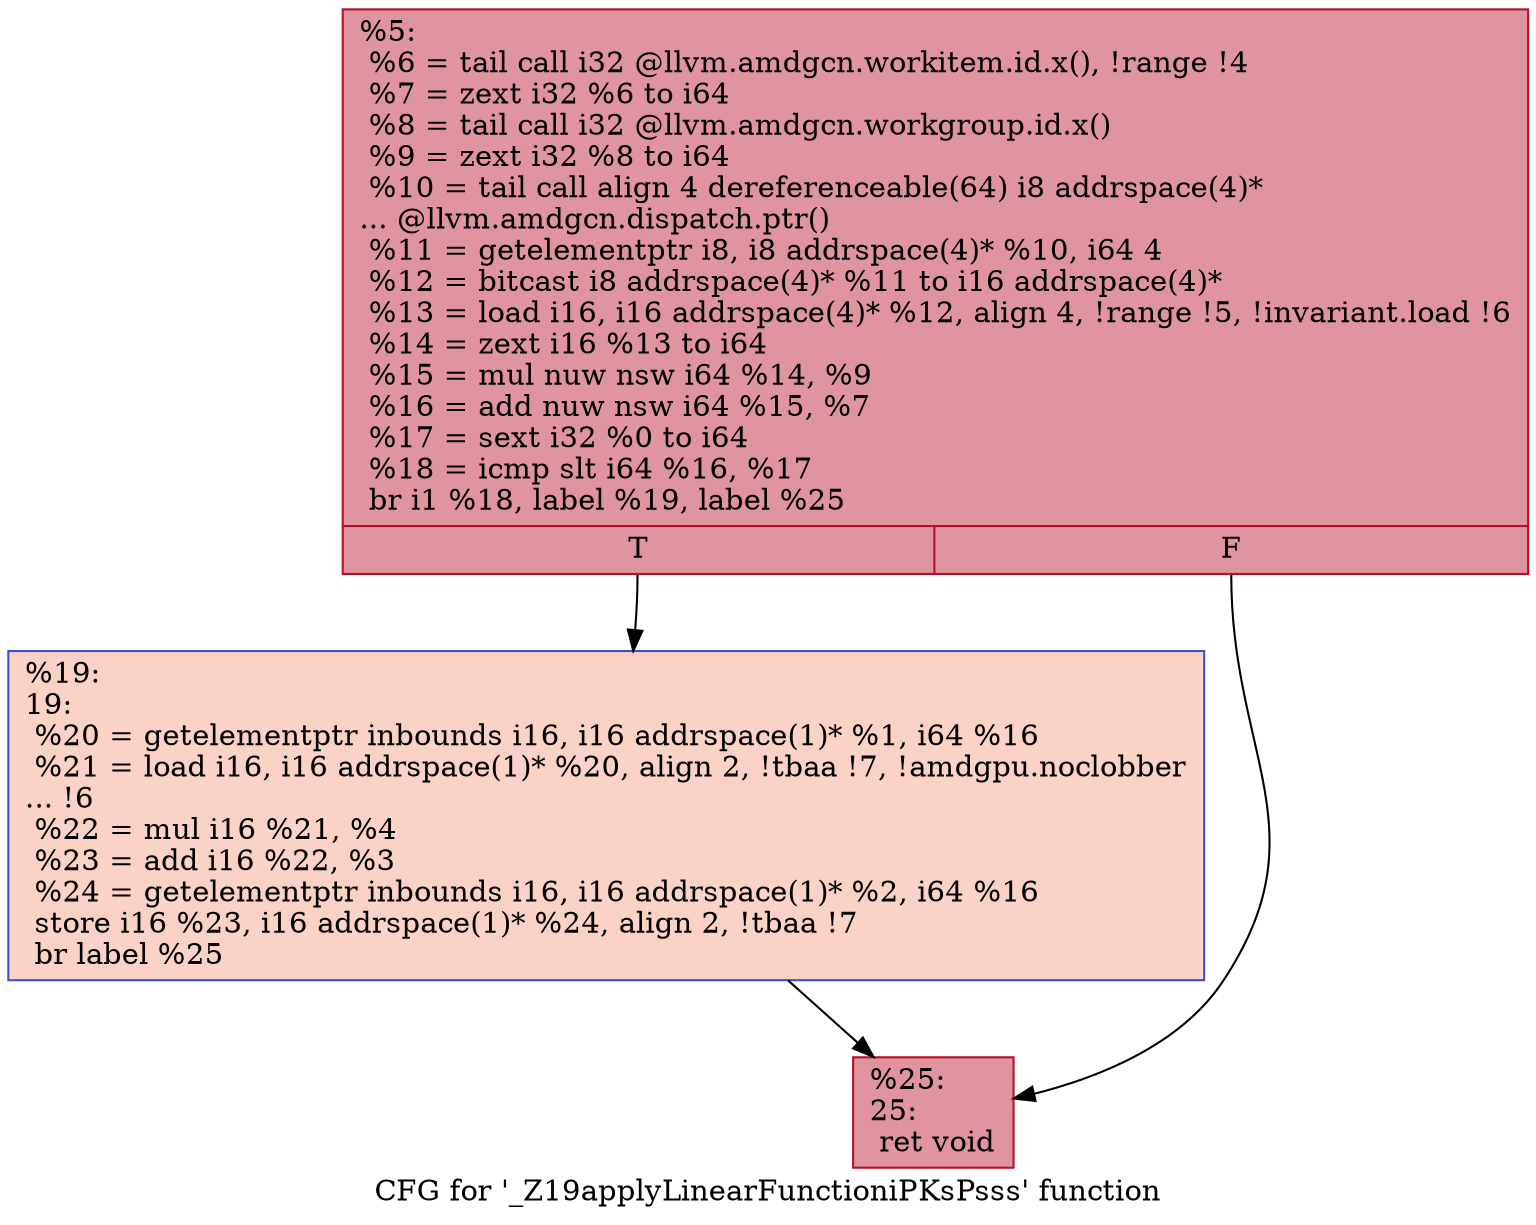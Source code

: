 digraph "CFG for '_Z19applyLinearFunctioniPKsPsss' function" {
	label="CFG for '_Z19applyLinearFunctioniPKsPsss' function";

	Node0x48e4130 [shape=record,color="#b70d28ff", style=filled, fillcolor="#b70d2870",label="{%5:\l  %6 = tail call i32 @llvm.amdgcn.workitem.id.x(), !range !4\l  %7 = zext i32 %6 to i64\l  %8 = tail call i32 @llvm.amdgcn.workgroup.id.x()\l  %9 = zext i32 %8 to i64\l  %10 = tail call align 4 dereferenceable(64) i8 addrspace(4)*\l... @llvm.amdgcn.dispatch.ptr()\l  %11 = getelementptr i8, i8 addrspace(4)* %10, i64 4\l  %12 = bitcast i8 addrspace(4)* %11 to i16 addrspace(4)*\l  %13 = load i16, i16 addrspace(4)* %12, align 4, !range !5, !invariant.load !6\l  %14 = zext i16 %13 to i64\l  %15 = mul nuw nsw i64 %14, %9\l  %16 = add nuw nsw i64 %15, %7\l  %17 = sext i32 %0 to i64\l  %18 = icmp slt i64 %16, %17\l  br i1 %18, label %19, label %25\l|{<s0>T|<s1>F}}"];
	Node0x48e4130:s0 -> Node0x48e61d0;
	Node0x48e4130:s1 -> Node0x48e6260;
	Node0x48e61d0 [shape=record,color="#3d50c3ff", style=filled, fillcolor="#f59c7d70",label="{%19:\l19:                                               \l  %20 = getelementptr inbounds i16, i16 addrspace(1)* %1, i64 %16\l  %21 = load i16, i16 addrspace(1)* %20, align 2, !tbaa !7, !amdgpu.noclobber\l... !6\l  %22 = mul i16 %21, %4\l  %23 = add i16 %22, %3\l  %24 = getelementptr inbounds i16, i16 addrspace(1)* %2, i64 %16\l  store i16 %23, i16 addrspace(1)* %24, align 2, !tbaa !7\l  br label %25\l}"];
	Node0x48e61d0 -> Node0x48e6260;
	Node0x48e6260 [shape=record,color="#b70d28ff", style=filled, fillcolor="#b70d2870",label="{%25:\l25:                                               \l  ret void\l}"];
}
